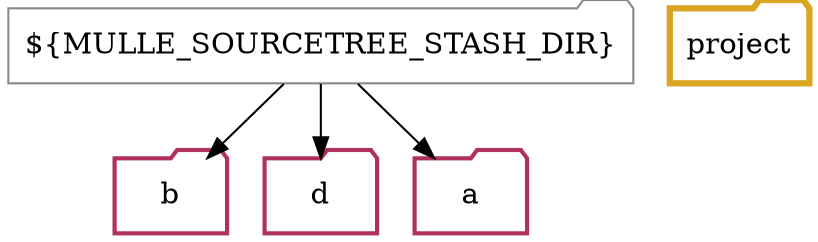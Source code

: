 digraph sourcetree
{
   node [ shape="box"; style="filled" ]

   "${MULLE_SOURCETREE_STASH_DIR}" -> "${MULLE_SOURCETREE_STASH_DIR}/b" [ style="", label="" ]
   "${MULLE_SOURCETREE_STASH_DIR}/b" [ shape="folder", penwidth="2", color="maroon", style="" label="b"]
   "${MULLE_SOURCETREE_STASH_DIR}" -> "${MULLE_SOURCETREE_STASH_DIR}/d" [ style="", label="" ]
   "${MULLE_SOURCETREE_STASH_DIR}/d" [ shape="folder", penwidth="2", color="maroon", style="" label="d"]
   "${MULLE_SOURCETREE_STASH_DIR}" -> "${MULLE_SOURCETREE_STASH_DIR}/a" [ style="", label="" ]
   "${MULLE_SOURCETREE_STASH_DIR}/a" [ shape="folder", penwidth="2", color="maroon", style="" label="a"]
   "${MULLE_SOURCETREE_STASH_DIR}" [ shape="folder", penwidth="1", color="honeydew4", style="" label="${MULLE_SOURCETREE_STASH_DIR}"]
   "project" [ shape="folder", penwidth="3", color="goldenrod", style="" label="project"]
}
